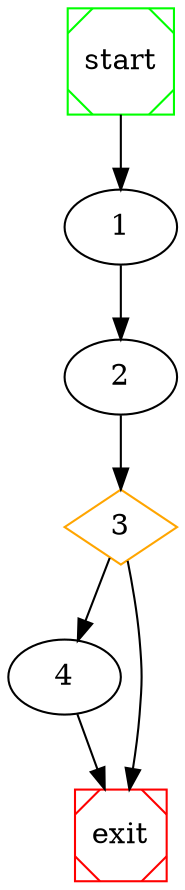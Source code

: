 # dot file created at runtime

digraph G {
	start -> 1;
	1 -> 2 ;
	2 -> 3 ;
	3 [shape=diamond, color=orange] ;
	3 -> 4 ;
	3 -> exit;
	4 -> exit;

	start [shape=Msquare, color=green];
	exit [shape=Msquare, color=red];
}